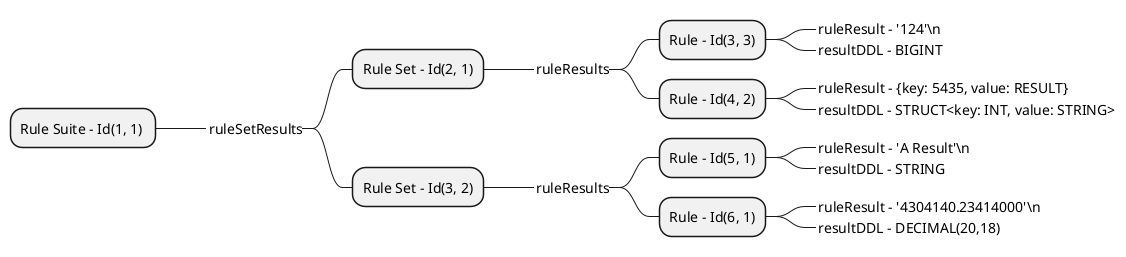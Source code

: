 @startmindmap

* Rule Suite - Id(1, 1) 
 *_ ruleSetResults
  * Rule Set - Id(2, 1)
   *_ ruleResults
    * Rule - Id(3, 3)
     *_ ruleResult - '124'\\n
     *_ resultDDL - BIGINT
    * Rule - Id(4, 2)
     *_ ruleResult - {key: 5435, value: RESULT}
     *_ resultDDL - STRUCT<key: INT, value: STRING>
  * Rule Set - Id(3, 2)
   *_ ruleResults
    * Rule - Id(5, 1)
     *_ ruleResult - 'A Result'\\n
     *_ resultDDL - STRING
    * Rule - Id(6, 1)
     *_ ruleResult - '4304140.23414000'\\n
     *_ resultDDL - DECIMAL(20,18)

@endmindmap